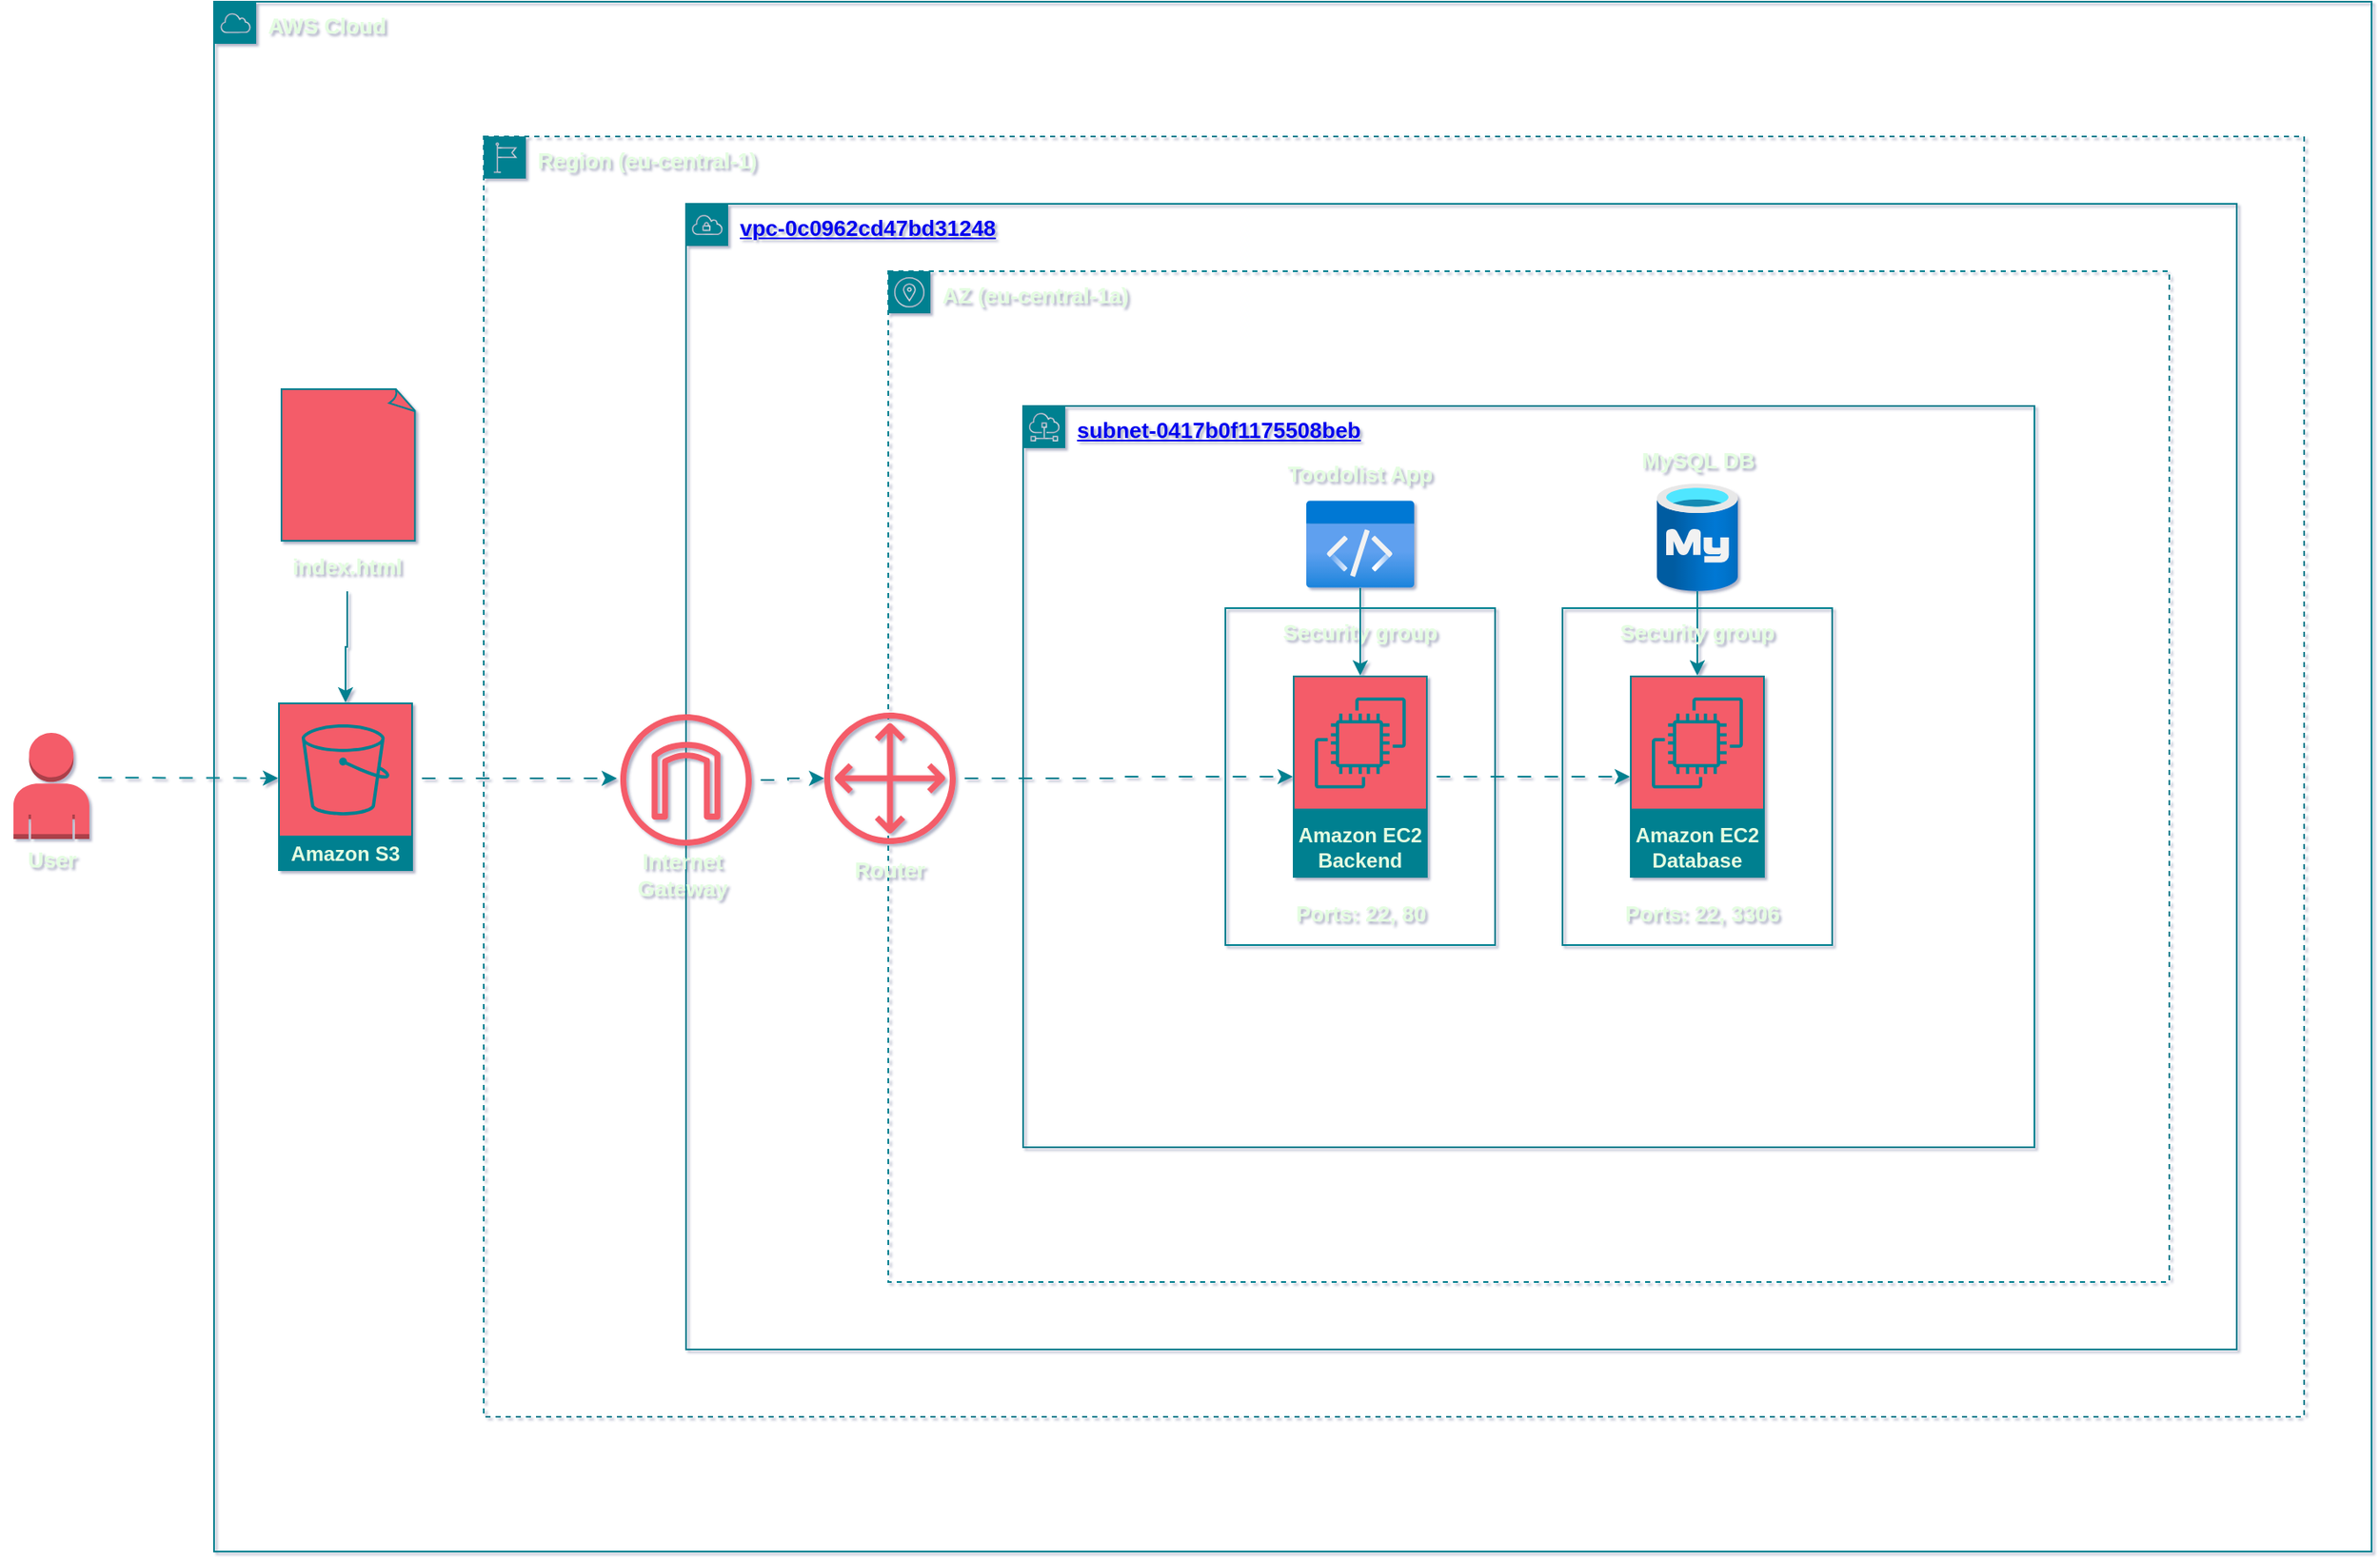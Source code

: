 <mxfile version="22.1.2" type="device">
  <diagram name="Page-1" id="mT6OGAQGUTrSOzz5xe34">
    <mxGraphModel dx="2662" dy="1082" grid="0" gridSize="10" guides="1" tooltips="1" connect="1" arrows="1" fold="1" page="0" pageScale="1" pageWidth="850" pageHeight="1100" math="0" shadow="1">
      <root>
        <mxCell id="0" />
        <mxCell id="4" value="aws cloud" parent="0" />
        <mxCell id="5" value="&lt;b&gt;&lt;font style=&quot;font-size: 13px;&quot;&gt;AWS Cloud&lt;/font&gt;&lt;/b&gt;" style="outlineConnect=0;html=1;whiteSpace=wrap;fontSize=12;fontStyle=0;shape=mxgraph.aws4.group;grIcon=mxgraph.aws4.group_aws_cloud;strokeColor=#028090;fillColor=none;verticalAlign=top;align=left;spacingLeft=30;fontColor=#E4FDE1;dashed=0;labelBackgroundColor=none;rounded=0;" parent="4" vertex="1">
          <mxGeometry x="-520" width="1280" height="920" as="geometry" />
        </mxCell>
        <mxCell id="6" value="aws region" parent="0" />
        <mxCell id="7" value="&lt;b&gt;&lt;font style=&quot;font-size: 13px;&quot;&gt;Region (eu-central-1)&lt;/font&gt;&lt;/b&gt;" style="outlineConnect=0;html=1;whiteSpace=wrap;fontSize=12;fontStyle=0;shape=mxgraph.aws4.group;grIcon=mxgraph.aws4.group_region;strokeColor=#028090;fillColor=none;verticalAlign=top;align=left;spacingLeft=30;fontColor=#E4FDE1;dashed=1;labelBackgroundColor=none;rounded=0;" parent="6" vertex="1">
          <mxGeometry x="-360" y="80" width="1080" height="760" as="geometry" />
        </mxCell>
        <UserObject label="&lt;a href=&quot;https://eu-central-1.console.aws.amazon.com/vpcconsole/home?region=eu-central-1#VpcDetails:VpcId=vpc-0c0962cd47bd31248&quot; target=&quot;_top&quot;&gt;&lt;b&gt;&lt;font style=&quot;font-size: 13px;&quot;&gt;vpc-0c0962cd47bd31248&lt;/font&gt;&lt;/b&gt;&lt;/a&gt;" link="https://eu-central-1.console.aws.amazon.com/vpcconsole/home?region=eu-central-1#VpcDetails:VpcId=vpc-0c0962cd47bd31248" linkTarget="_blank" id="8">
          <mxCell style="outlineConnect=0;html=1;whiteSpace=wrap;fontSize=12;fontStyle=0;shape=mxgraph.aws4.group;grIcon=mxgraph.aws4.group_vpc;strokeColor=#028090;fillColor=none;verticalAlign=top;align=left;spacingLeft=30;fontColor=#E4FDE1;dashed=0;labelBackgroundColor=none;rounded=0;" parent="6" vertex="1">
            <mxGeometry x="-240" y="120" width="920" height="680" as="geometry" />
          </mxCell>
        </UserObject>
        <mxCell id="9" value="aws vpc" parent="0" />
        <mxCell id="10" value="az" parent="0" />
        <mxCell id="11" value="&lt;b&gt;&lt;font style=&quot;font-size: 13px;&quot;&gt;AZ (eu-central-1a)&lt;/font&gt;&lt;/b&gt;" style="outlineConnect=0;html=1;whiteSpace=wrap;fontSize=12;fontStyle=0;shape=mxgraph.aws4.group;grIcon=mxgraph.aws4.group_availability_zone;strokeColor=#028090;fillColor=none;verticalAlign=top;align=left;spacingLeft=30;fontColor=#E4FDE1;dashed=1;labelBackgroundColor=none;rounded=0;" parent="10" vertex="1">
          <mxGeometry x="-120" y="160" width="760" height="600" as="geometry" />
        </mxCell>
        <mxCell id="T-5kLHyHQn1vIAeFj_Vk-42" style="edgeStyle=orthogonalEdgeStyle;rounded=0;orthogonalLoop=1;jettySize=auto;html=1;strokeColor=#028090;fontColor=#E4FDE1;fillColor=#F45B69;flowAnimation=1;" edge="1" parent="10">
          <mxGeometry relative="1" as="geometry">
            <mxPoint x="-402" y="461" as="sourcePoint" />
            <mxPoint x="-281" y="461" as="targetPoint" />
          </mxGeometry>
        </mxCell>
        <mxCell id="12" value="subnet" parent="0" />
        <mxCell id="13" value="&lt;div class=&quot;column-row&quot; style=&quot;height: 36px;&quot;&gt;&lt;div class=&quot;LocatedElement&quot; id=&quot;subnet-0417b0f1175508beb&quot;&gt;&lt;div class=&quot;resource&quot;&gt;&lt;div class=&quot;resource-label&quot;&gt;&lt;a href=&quot;data:page/id,mT6OGAQGUTrSOzz5xe34&quot;&gt;&lt;b&gt;&lt;font style=&quot;font-size: 13px;&quot;&gt;subnet-0417b0f1175508beb&lt;/font&gt;&lt;/b&gt;&lt;/a&gt;&lt;/div&gt;&lt;/div&gt;&lt;/div&gt;&lt;/div&gt;" style="outlineConnect=0;html=1;whiteSpace=wrap;fontSize=12;fontStyle=0;shape=mxgraph.aws4.group;grIcon=mxgraph.aws4.group_subnet;strokeColor=#028090;fillColor=none;verticalAlign=top;align=left;spacingLeft=30;fontColor=#E4FDE1;dashed=0;labelBackgroundColor=none;rounded=0;" parent="12" vertex="1">
          <mxGeometry x="-40" y="240" width="600" height="440" as="geometry" />
        </mxCell>
        <mxCell id="14" value="app" parent="0" />
        <mxCell id="15" value="" style="image;aspect=fixed;html=1;points=[];align=center;fontSize=12;image=img/lib/azure2/general/Code.svg;labelBackgroundColor=none;fillColor=#F45B69;strokeColor=#028090;fontColor=#E4FDE1;rounded=0;" parent="14" vertex="1">
          <mxGeometry x="128" y="296" width="64" height="52" as="geometry" />
        </mxCell>
        <mxCell id="16" value="Toodolist App" style="text;html=1;strokeColor=none;fillColor=none;align=center;verticalAlign=middle;whiteSpace=wrap;rounded=0;labelBackgroundColor=none;fontColor=#E4FDE1;fontSize=13;fontStyle=1" parent="14" vertex="1">
          <mxGeometry x="116" y="265" width="88" height="30" as="geometry" />
        </mxCell>
        <mxCell id="17" value="mysql" parent="0" />
        <mxCell id="18" value="" style="edgeStyle=orthogonalEdgeStyle;rounded=0;orthogonalLoop=1;jettySize=auto;html=1;labelBackgroundColor=none;strokeColor=#028090;fontColor=default;" parent="17" source="19" target="32" edge="1">
          <mxGeometry relative="1" as="geometry" />
        </mxCell>
        <mxCell id="19" value="" style="image;aspect=fixed;html=1;points=[];align=center;fontSize=12;image=img/lib/azure2/databases/Azure_Database_MySQL_Server.svg;labelBackgroundColor=none;fillColor=#F45B69;strokeColor=#028090;fontColor=#E4FDE1;rounded=0;" parent="17" vertex="1">
          <mxGeometry x="336" y="286" width="48" height="64" as="geometry" />
        </mxCell>
        <mxCell id="20" value="MySQL DB" style="text;html=1;strokeColor=none;fillColor=none;align=center;verticalAlign=middle;whiteSpace=wrap;rounded=0;labelBackgroundColor=none;fontColor=#E4FDE1;fontSize=13;fontStyle=1" parent="17" vertex="1">
          <mxGeometry x="325" y="257" width="71" height="30" as="geometry" />
        </mxCell>
        <mxCell id="21" value="s3" parent="0" />
        <mxCell id="22" value="&lt;font style=&quot;font-size: 12px;&quot;&gt;Amazon S3&lt;/font&gt;" style="outlineConnect=0;fontColor=#E4FDE1;strokeColor=#028090;fillColor=#F45B69;dashed=0;verticalLabelPosition=middle;verticalAlign=bottom;align=center;html=1;whiteSpace=wrap;fontSize=12;fontStyle=1;spacing=3;shape=mxgraph.aws4.productIcon;prIcon=mxgraph.aws4.s3;points=[];labelBackgroundColor=none;rounded=0;" parent="21" vertex="1">
          <mxGeometry x="-482" y="416" width="80" height="100" as="geometry" />
        </mxCell>
        <mxCell id="23" value="" style="whiteSpace=wrap;html=1;shape=mxgraph.basic.document;labelBackgroundColor=none;fillColor=#F45B69;strokeColor=#028090;fontColor=#E4FDE1;rounded=0;" parent="21" vertex="1">
          <mxGeometry x="-480" y="230" width="80" height="90" as="geometry" />
        </mxCell>
        <mxCell id="24" value="" style="edgeStyle=orthogonalEdgeStyle;rounded=0;orthogonalLoop=1;jettySize=auto;html=1;labelBackgroundColor=none;strokeColor=#028090;fontColor=default;" parent="21" source="25" target="22" edge="1">
          <mxGeometry relative="1" as="geometry" />
        </mxCell>
        <mxCell id="25" value="index.html" style="text;html=1;strokeColor=none;fillColor=none;align=center;verticalAlign=middle;whiteSpace=wrap;rounded=0;labelBackgroundColor=none;fontColor=#E4FDE1;fontSize=13;fontStyle=1" parent="21" vertex="1">
          <mxGeometry x="-471" y="320" width="60" height="30" as="geometry" />
        </mxCell>
        <mxCell id="26" value="user" parent="0" />
        <mxCell id="27" value="" style="edgeStyle=none;html=1;flowAnimation=1;labelBackgroundColor=none;strokeColor=#028090;fontColor=default;" parent="26" edge="1">
          <mxGeometry relative="1" as="geometry">
            <mxPoint x="-594" y="460.564" as="sourcePoint" />
            <mxPoint x="-482.0" y="460.885" as="targetPoint" />
          </mxGeometry>
        </mxCell>
        <mxCell id="28" value="" style="outlineConnect=0;dashed=0;verticalLabelPosition=bottom;verticalAlign=top;align=center;html=1;shape=mxgraph.aws3.user;fillColor=#F45B69;labelBackgroundColor=none;strokeColor=#028090;fontColor=#E4FDE1;rounded=0;" parent="26" vertex="1">
          <mxGeometry x="-639" y="434" width="45" height="63" as="geometry" />
        </mxCell>
        <mxCell id="T-5kLHyHQn1vIAeFj_Vk-49" value="User" style="text;html=1;strokeColor=none;fillColor=none;align=center;verticalAlign=middle;whiteSpace=wrap;rounded=0;fontColor=#E4FDE1;fontSize=13;fontStyle=1" vertex="1" parent="26">
          <mxGeometry x="-646.5" y="494" width="60" height="30" as="geometry" />
        </mxCell>
        <mxCell id="35" value="sg" parent="0" />
        <mxCell id="36" value="Security group" style="fillColor=none;strokeColor=#028090;verticalAlign=top;fontStyle=1;fontColor=#E4FDE1;whiteSpace=wrap;html=1;labelBackgroundColor=none;rounded=0;fontSize=13;" parent="35" vertex="1">
          <mxGeometry x="280" y="360" width="160" height="200" as="geometry" />
        </mxCell>
        <mxCell id="37" value="Security group" style="fillColor=none;strokeColor=#028090;verticalAlign=top;fontStyle=1;fontColor=#E4FDE1;whiteSpace=wrap;html=1;labelBackgroundColor=none;rounded=0;fontSize=13;" parent="35" vertex="1">
          <mxGeometry x="80" y="360" width="160" height="200" as="geometry" />
        </mxCell>
        <mxCell id="T-5kLHyHQn1vIAeFj_Vk-46" value="Ports: 22, 80" style="text;html=1;strokeColor=none;fillColor=none;align=center;verticalAlign=middle;whiteSpace=wrap;rounded=0;fontColor=#E4FDE1;fontSize=13;fontStyle=1" vertex="1" parent="35">
          <mxGeometry x="116.5" y="526" width="87" height="30" as="geometry" />
        </mxCell>
        <mxCell id="T-5kLHyHQn1vIAeFj_Vk-47" value="Ports: 22, 3306" style="text;html=1;strokeColor=none;fillColor=none;align=center;verticalAlign=middle;whiteSpace=wrap;rounded=0;fontColor=#E4FDE1;fontSize=13;fontStyle=1" vertex="1" parent="35">
          <mxGeometry x="315" y="526" width="96" height="30" as="geometry" />
        </mxCell>
        <mxCell id="29" value="instances" parent="0" />
        <mxCell id="30" style="edgeStyle=orthogonalEdgeStyle;rounded=0;orthogonalLoop=1;jettySize=auto;html=1;flowAnimation=1;labelBackgroundColor=none;strokeColor=#028090;fontColor=default;" parent="29" source="31" target="32" edge="1">
          <mxGeometry relative="1" as="geometry" />
        </mxCell>
        <mxCell id="31" value="&lt;font style=&quot;font-size: 12px;&quot;&gt;Amazon EC2&lt;br&gt;Backend&lt;/font&gt;" style="outlineConnect=0;fontColor=#E4FDE1;strokeColor=#028090;fillColor=#F45B69;dashed=0;verticalLabelPosition=middle;verticalAlign=bottom;align=center;html=1;whiteSpace=wrap;fontSize=10;fontStyle=1;spacing=3;shape=mxgraph.aws4.productIcon;prIcon=mxgraph.aws4.ec2;labelBackgroundColor=none;rounded=0;" parent="29" vertex="1">
          <mxGeometry x="120" y="400" width="80" height="120" as="geometry" />
        </mxCell>
        <mxCell id="32" value="&lt;font style=&quot;font-size: 12px;&quot;&gt;Amazon EC2&lt;br&gt;Database&lt;/font&gt;" style="outlineConnect=0;fontColor=#E4FDE1;strokeColor=#028090;fillColor=#F45B69;dashed=0;verticalLabelPosition=middle;verticalAlign=bottom;align=center;html=1;whiteSpace=wrap;fontSize=10;fontStyle=1;spacing=3;shape=mxgraph.aws4.productIcon;prIcon=mxgraph.aws4.ec2;labelBackgroundColor=none;rounded=0;" parent="29" vertex="1">
          <mxGeometry x="320" y="400" width="80" height="120" as="geometry" />
        </mxCell>
        <mxCell id="34" style="edgeStyle=orthogonalEdgeStyle;rounded=0;orthogonalLoop=1;jettySize=auto;html=1;labelBackgroundColor=none;strokeColor=#028090;fontColor=default;" parent="29" source="15" target="31" edge="1">
          <mxGeometry relative="1" as="geometry" />
        </mxCell>
        <mxCell id="T-5kLHyHQn1vIAeFj_Vk-45" style="edgeStyle=orthogonalEdgeStyle;rounded=0;orthogonalLoop=1;jettySize=auto;html=1;strokeColor=#028090;fontColor=#E4FDE1;fillColor=#F45B69;flowAnimation=1;" edge="1" parent="29" source="T-5kLHyHQn1vIAeFj_Vk-40" target="31">
          <mxGeometry relative="1" as="geometry" />
        </mxCell>
        <mxCell id="38" value="internet gateway" parent="0" />
        <mxCell id="T-5kLHyHQn1vIAeFj_Vk-43" value="" style="edgeStyle=orthogonalEdgeStyle;rounded=0;orthogonalLoop=1;jettySize=auto;html=1;strokeColor=#028090;fontColor=#E4FDE1;fillColor=#F45B69;flowAnimation=1;" edge="1" parent="38" source="39" target="T-5kLHyHQn1vIAeFj_Vk-40">
          <mxGeometry relative="1" as="geometry" />
        </mxCell>
        <mxCell id="39" value="" style="outlineConnect=0;fontColor=#E4FDE1;fillColor=#F45B69;strokeColor=none;dashed=0;verticalLabelPosition=bottom;verticalAlign=top;align=center;html=1;fontSize=12;fontStyle=0;aspect=fixed;pointerEvents=1;shape=mxgraph.aws4.internet_gateway;labelBackgroundColor=none;" parent="38" vertex="1">
          <mxGeometry x="-279" y="423" width="78" height="78" as="geometry" />
        </mxCell>
        <mxCell id="T-5kLHyHQn1vIAeFj_Vk-50" value="Internet Gateway" style="text;html=1;strokeColor=none;fillColor=none;align=center;verticalAlign=middle;whiteSpace=wrap;rounded=0;fontColor=#E4FDE1;fontSize=13;fontStyle=1" vertex="1" parent="38">
          <mxGeometry x="-272" y="503" width="60" height="30" as="geometry" />
        </mxCell>
        <mxCell id="T-5kLHyHQn1vIAeFj_Vk-39" value="router" parent="0" />
        <mxCell id="T-5kLHyHQn1vIAeFj_Vk-40" value="" style="sketch=0;outlineConnect=0;fontColor=#E4FDE1;fillColor=#F45B69;strokeColor=none;dashed=0;verticalLabelPosition=bottom;verticalAlign=top;align=center;html=1;fontSize=12;fontStyle=0;aspect=fixed;pointerEvents=1;shape=mxgraph.aws4.customer_gateway;labelBackgroundColor=none;" vertex="1" parent="T-5kLHyHQn1vIAeFj_Vk-39">
          <mxGeometry x="-158" y="422" width="78" height="78" as="geometry" />
        </mxCell>
        <mxCell id="T-5kLHyHQn1vIAeFj_Vk-51" value="Router" style="text;html=1;strokeColor=none;fillColor=none;align=center;verticalAlign=middle;whiteSpace=wrap;rounded=0;fontColor=#E4FDE1;fontStyle=1;fontSize=13;" vertex="1" parent="T-5kLHyHQn1vIAeFj_Vk-39">
          <mxGeometry x="-149" y="500" width="60" height="30" as="geometry" />
        </mxCell>
      </root>
    </mxGraphModel>
  </diagram>
</mxfile>
